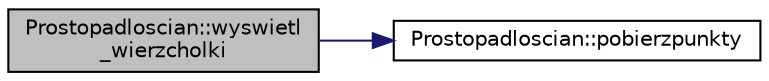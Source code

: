 digraph "Prostopadloscian::wyswietl_wierzcholki"
{
  edge [fontname="Helvetica",fontsize="10",labelfontname="Helvetica",labelfontsize="10"];
  node [fontname="Helvetica",fontsize="10",shape=record];
  rankdir="LR";
  Node46 [label="Prostopadloscian::wyswietl\l_wierzcholki",height=0.2,width=0.4,color="black", fillcolor="grey75", style="filled", fontcolor="black"];
  Node46 -> Node47 [color="midnightblue",fontsize="10",style="solid",fontname="Helvetica"];
  Node47 [label="Prostopadloscian::pobierzpunkty",height=0.2,width=0.4,color="black", fillcolor="white", style="filled",URL="$class_prostopadloscian.html#a9136c416e6e3073dc29b2619dd9df0db"];
}
